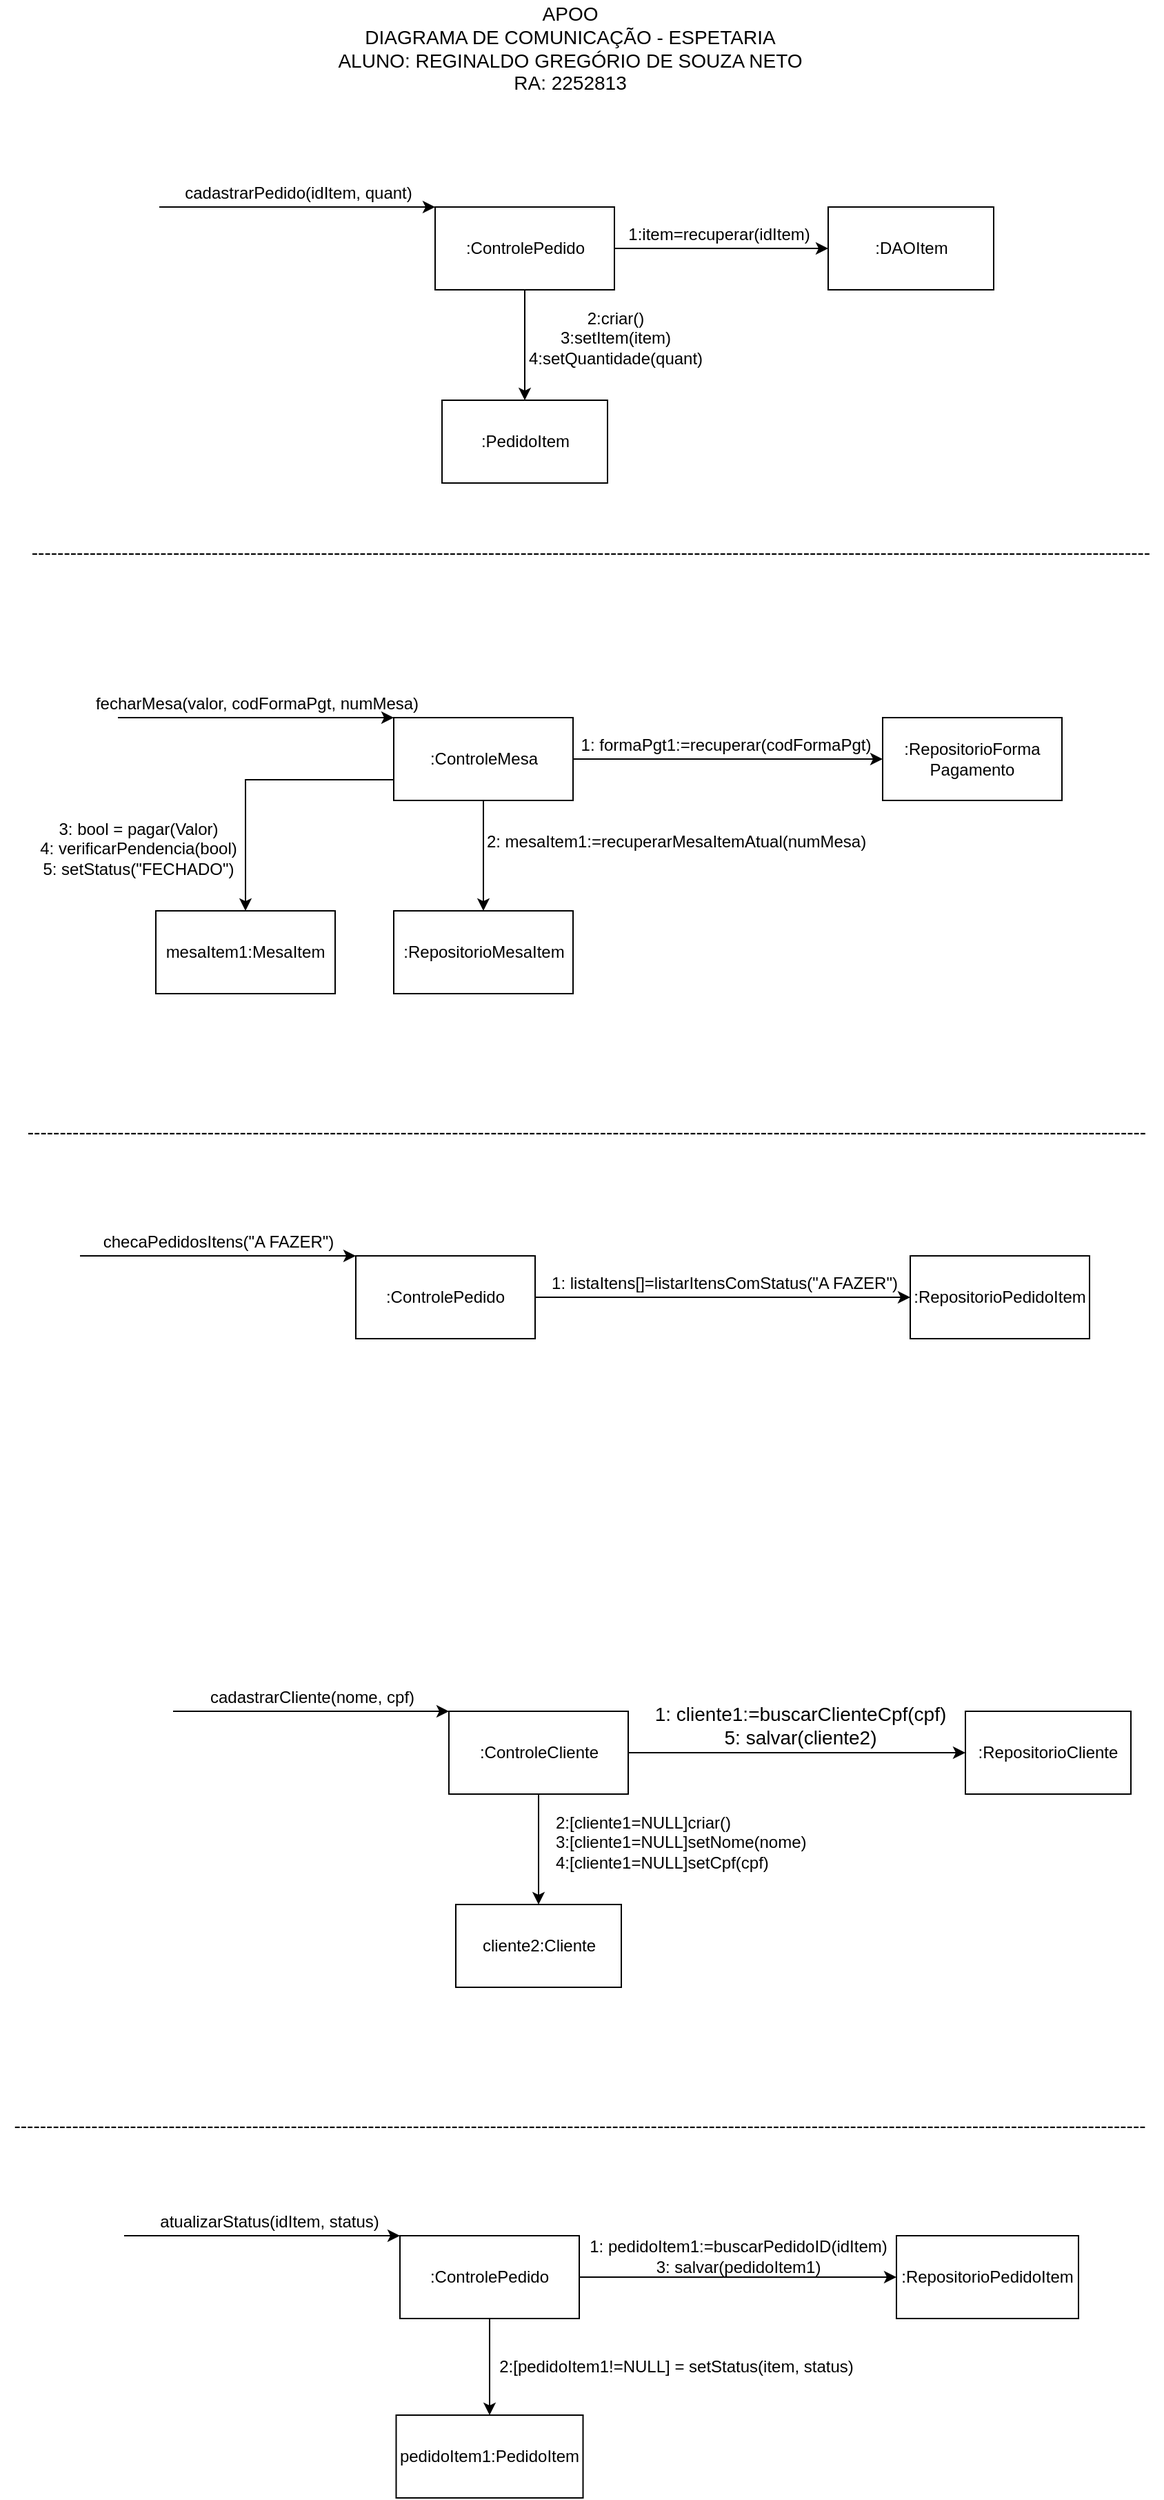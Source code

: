<mxfile version="15.9.4" type="onedrive"><diagram id="kgpKYQtTHZ0yAKxKKP6v" name="Page-1"><mxGraphModel dx="1102" dy="614" grid="1" gridSize="10" guides="1" tooltips="1" connect="1" arrows="1" fold="1" page="1" pageScale="1" pageWidth="850" pageHeight="1100" math="0" shadow="0"><root><mxCell id="0"/><mxCell id="1" parent="0"/><mxCell id="k2-BQn_UPm3uQ97ZtE44-39" style="edgeStyle=orthogonalEdgeStyle;rounded=0;orthogonalLoop=1;jettySize=auto;html=1;exitX=0.75;exitY=1;exitDx=0;exitDy=0;" parent="1" source="k2-BQn_UPm3uQ97ZtE44-41" edge="1"><mxGeometry relative="1" as="geometry"><mxPoint x="412.776" y="260.276" as="targetPoint"/></mxGeometry></mxCell><mxCell id="k2-BQn_UPm3uQ97ZtE44-58" value="" style="edgeStyle=orthogonalEdgeStyle;rounded=0;orthogonalLoop=1;jettySize=auto;html=1;" parent="1" source="k2-BQn_UPm3uQ97ZtE44-41" target="k2-BQn_UPm3uQ97ZtE44-57" edge="1"><mxGeometry relative="1" as="geometry"/></mxCell><mxCell id="k2-BQn_UPm3uQ97ZtE44-62" value="" style="edgeStyle=orthogonalEdgeStyle;rounded=0;orthogonalLoop=1;jettySize=auto;html=1;" parent="1" source="k2-BQn_UPm3uQ97ZtE44-41" target="k2-BQn_UPm3uQ97ZtE44-61" edge="1"><mxGeometry relative="1" as="geometry"/></mxCell><mxCell id="k2-BQn_UPm3uQ97ZtE44-41" value=":ControlePedido" style="whiteSpace=wrap;html=1;rounded=0;shadow=0;strokeWidth=1;" parent="1" vertex="1"><mxGeometry x="315.5" y="200" width="130" height="60" as="geometry"/></mxCell><mxCell id="k2-BQn_UPm3uQ97ZtE44-42" style="edgeStyle=orthogonalEdgeStyle;rounded=0;orthogonalLoop=1;jettySize=auto;html=1;exitX=1;exitY=0;exitDx=0;exitDy=0;entryX=0;entryY=0;entryDx=0;entryDy=0;" parent="1" target="k2-BQn_UPm3uQ97ZtE44-41" edge="1"><mxGeometry relative="1" as="geometry"><Array as="points"><mxPoint x="245.5" y="200"/><mxPoint x="245.5" y="200"/></Array><mxPoint x="115.5" y="200" as="sourcePoint"/></mxGeometry></mxCell><mxCell id="k2-BQn_UPm3uQ97ZtE44-48" value="cadastrarPedido(idItem, quant)" style="text;html=1;align=center;verticalAlign=middle;resizable=0;points=[];autosize=1;strokeColor=none;fillColor=none;" parent="1" vertex="1"><mxGeometry x="125.5" y="180" width="180" height="20" as="geometry"/></mxCell><mxCell id="k2-BQn_UPm3uQ97ZtE44-57" value=":DAOItem" style="whiteSpace=wrap;html=1;rounded=0;shadow=0;strokeWidth=1;" parent="1" vertex="1"><mxGeometry x="600.5" y="200" width="120" height="60" as="geometry"/></mxCell><mxCell id="k2-BQn_UPm3uQ97ZtE44-60" value="1:item=recuperar(idItem)" style="text;html=1;align=center;verticalAlign=middle;resizable=0;points=[];autosize=1;strokeColor=none;fillColor=none;" parent="1" vertex="1"><mxGeometry x="445.5" y="210" width="150" height="20" as="geometry"/></mxCell><mxCell id="k2-BQn_UPm3uQ97ZtE44-61" value=":PedidoItem" style="whiteSpace=wrap;html=1;rounded=0;shadow=0;strokeWidth=1;" parent="1" vertex="1"><mxGeometry x="320.5" y="340" width="120" height="60" as="geometry"/></mxCell><mxCell id="k2-BQn_UPm3uQ97ZtE44-63" value="2:criar()&lt;br&gt;3:setItem(item)&lt;br&gt;4:setQuantidade(quant)" style="text;html=1;align=center;verticalAlign=middle;resizable=0;points=[];autosize=1;strokeColor=none;fillColor=none;" parent="1" vertex="1"><mxGeometry x="375.5" y="270" width="140" height="50" as="geometry"/></mxCell><mxCell id="k2-BQn_UPm3uQ97ZtE44-65" style="edgeStyle=orthogonalEdgeStyle;rounded=0;orthogonalLoop=1;jettySize=auto;html=1;exitX=1;exitY=0;exitDx=0;exitDy=0;entryX=0;entryY=0;entryDx=0;entryDy=0;" parent="1" edge="1"><mxGeometry relative="1" as="geometry"><Array as="points"><mxPoint x="215.5" y="570"/><mxPoint x="215.5" y="570"/></Array><mxPoint x="85.5" y="570" as="sourcePoint"/><mxPoint x="285.5" y="570" as="targetPoint"/></mxGeometry></mxCell><mxCell id="k2-BQn_UPm3uQ97ZtE44-71" value="" style="edgeStyle=orthogonalEdgeStyle;rounded=0;orthogonalLoop=1;jettySize=auto;html=1;" parent="1" source="k2-BQn_UPm3uQ97ZtE44-66" target="k2-BQn_UPm3uQ97ZtE44-70" edge="1"><mxGeometry relative="1" as="geometry"/></mxCell><mxCell id="k2-BQn_UPm3uQ97ZtE44-75" value="" style="edgeStyle=orthogonalEdgeStyle;rounded=0;orthogonalLoop=1;jettySize=auto;html=1;" parent="1" source="k2-BQn_UPm3uQ97ZtE44-66" target="k2-BQn_UPm3uQ97ZtE44-74" edge="1"><mxGeometry relative="1" as="geometry"/></mxCell><mxCell id="nkaasZARWkdfUKOPnJeH-6" style="edgeStyle=orthogonalEdgeStyle;rounded=0;orthogonalLoop=1;jettySize=auto;html=1;exitX=0;exitY=0.75;exitDx=0;exitDy=0;" parent="1" source="k2-BQn_UPm3uQ97ZtE44-66" target="nkaasZARWkdfUKOPnJeH-5" edge="1"><mxGeometry relative="1" as="geometry"/></mxCell><mxCell id="k2-BQn_UPm3uQ97ZtE44-66" value=":ControleMesa" style="whiteSpace=wrap;html=1;rounded=0;shadow=0;strokeWidth=1;" parent="1" vertex="1"><mxGeometry x="285.5" y="570" width="130" height="60" as="geometry"/></mxCell><mxCell id="k2-BQn_UPm3uQ97ZtE44-67" value="fecharMesa(valor, codFormaPgt, numMesa)" style="text;html=1;align=center;verticalAlign=middle;resizable=0;points=[];autosize=1;strokeColor=none;fillColor=none;" parent="1" vertex="1"><mxGeometry x="60.5" y="550" width="250" height="20" as="geometry"/></mxCell><mxCell id="k2-BQn_UPm3uQ97ZtE44-70" value=":RepositorioForma&lt;br&gt;Pagamento" style="whiteSpace=wrap;html=1;rounded=0;shadow=0;strokeWidth=1;" parent="1" vertex="1"><mxGeometry x="640" y="570" width="130" height="60" as="geometry"/></mxCell><mxCell id="k2-BQn_UPm3uQ97ZtE44-73" value="1: formaPgt1:=recuperar(codFormaPgt)" style="text;html=1;align=center;verticalAlign=middle;resizable=0;points=[];autosize=1;strokeColor=none;fillColor=none;" parent="1" vertex="1"><mxGeometry x="410.5" y="580" width="230" height="20" as="geometry"/></mxCell><mxCell id="k2-BQn_UPm3uQ97ZtE44-74" value=":RepositorioMesaItem" style="whiteSpace=wrap;html=1;rounded=0;shadow=0;strokeWidth=1;" parent="1" vertex="1"><mxGeometry x="285.5" y="710" width="130" height="60" as="geometry"/></mxCell><mxCell id="k2-BQn_UPm3uQ97ZtE44-76" value="3: bool = pagar(Valor)&lt;br&gt;4: verificarPendencia(bool)&lt;br&gt;5: setStatus(&quot;FECHADO&quot;)" style="text;html=1;align=center;verticalAlign=middle;resizable=0;points=[];autosize=1;strokeColor=none;fillColor=none;" parent="1" vertex="1"><mxGeometry x="20" y="640" width="160" height="50" as="geometry"/></mxCell><mxCell id="k2-BQn_UPm3uQ97ZtE44-77" value="&lt;font style=&quot;font-size: 14px&quot;&gt;APOO&lt;br&gt;DIAGRAMA DE COMUNICAÇÃO - ESPETARIA&lt;br&gt;ALUNO: REGINALDO GREGÓRIO DE SOUZA NETO&lt;br&gt;RA: 2252813&lt;/font&gt;" style="text;html=1;align=center;verticalAlign=middle;resizable=0;points=[];autosize=1;strokeColor=none;fillColor=none;" parent="1" vertex="1"><mxGeometry x="238" y="50" width="350" height="70" as="geometry"/></mxCell><mxCell id="k2-BQn_UPm3uQ97ZtE44-78" style="edgeStyle=orthogonalEdgeStyle;rounded=0;orthogonalLoop=1;jettySize=auto;html=1;exitX=1;exitY=0;exitDx=0;exitDy=0;entryX=0;entryY=0;entryDx=0;entryDy=0;" parent="1" edge="1"><mxGeometry relative="1" as="geometry"><Array as="points"><mxPoint x="188" y="960"/><mxPoint x="188" y="960"/></Array><mxPoint x="58" y="960.0" as="sourcePoint"/><mxPoint x="258" y="960.0" as="targetPoint"/></mxGeometry></mxCell><mxCell id="k2-BQn_UPm3uQ97ZtE44-79" value="" style="edgeStyle=orthogonalEdgeStyle;rounded=0;orthogonalLoop=1;jettySize=auto;html=1;" parent="1" source="k2-BQn_UPm3uQ97ZtE44-81" target="k2-BQn_UPm3uQ97ZtE44-83" edge="1"><mxGeometry relative="1" as="geometry"/></mxCell><mxCell id="k2-BQn_UPm3uQ97ZtE44-81" value=":ControlePedido" style="whiteSpace=wrap;html=1;rounded=0;shadow=0;strokeWidth=1;" parent="1" vertex="1"><mxGeometry x="258" y="960" width="130" height="60" as="geometry"/></mxCell><mxCell id="k2-BQn_UPm3uQ97ZtE44-82" value="checaPedidosItens(&quot;A FAZER&quot;)" style="text;html=1;align=center;verticalAlign=middle;resizable=0;points=[];autosize=1;strokeColor=none;fillColor=none;" parent="1" vertex="1"><mxGeometry x="68" y="940" width="180" height="20" as="geometry"/></mxCell><mxCell id="k2-BQn_UPm3uQ97ZtE44-83" value=":RepositorioPedidoItem" style="whiteSpace=wrap;html=1;rounded=0;shadow=0;strokeWidth=1;" parent="1" vertex="1"><mxGeometry x="660" y="960" width="130" height="60" as="geometry"/></mxCell><mxCell id="k2-BQn_UPm3uQ97ZtE44-84" value="1: listaItens[]=listarItensComStatus(&quot;A FAZER&quot;)" style="text;html=1;align=center;verticalAlign=middle;resizable=0;points=[];autosize=1;strokeColor=none;fillColor=none;" parent="1" vertex="1"><mxGeometry x="390" y="970" width="270" height="20" as="geometry"/></mxCell><mxCell id="k2-BQn_UPm3uQ97ZtE44-87" style="edgeStyle=orthogonalEdgeStyle;rounded=0;orthogonalLoop=1;jettySize=auto;html=1;exitX=0.75;exitY=1;exitDx=0;exitDy=0;" parent="1" source="k2-BQn_UPm3uQ97ZtE44-90" edge="1"><mxGeometry relative="1" as="geometry"><mxPoint x="387.276" y="1730.276" as="targetPoint"/></mxGeometry></mxCell><mxCell id="k2-BQn_UPm3uQ97ZtE44-89" value="" style="edgeStyle=orthogonalEdgeStyle;rounded=0;orthogonalLoop=1;jettySize=auto;html=1;" parent="1" source="k2-BQn_UPm3uQ97ZtE44-90" target="k2-BQn_UPm3uQ97ZtE44-95" edge="1"><mxGeometry relative="1" as="geometry"/></mxCell><mxCell id="nkaasZARWkdfUKOPnJeH-10" style="edgeStyle=orthogonalEdgeStyle;rounded=0;orthogonalLoop=1;jettySize=auto;html=1;exitX=0.5;exitY=1;exitDx=0;exitDy=0;entryX=0.5;entryY=0;entryDx=0;entryDy=0;fontSize=12;" parent="1" source="k2-BQn_UPm3uQ97ZtE44-90" target="nkaasZARWkdfUKOPnJeH-9" edge="1"><mxGeometry relative="1" as="geometry"/></mxCell><mxCell id="k2-BQn_UPm3uQ97ZtE44-90" value=":ControlePedido" style="whiteSpace=wrap;html=1;rounded=0;shadow=0;strokeWidth=1;" parent="1" vertex="1"><mxGeometry x="290" y="1670" width="130" height="60" as="geometry"/></mxCell><mxCell id="k2-BQn_UPm3uQ97ZtE44-91" style="edgeStyle=orthogonalEdgeStyle;rounded=0;orthogonalLoop=1;jettySize=auto;html=1;exitX=1;exitY=0;exitDx=0;exitDy=0;entryX=0;entryY=0;entryDx=0;entryDy=0;" parent="1" target="k2-BQn_UPm3uQ97ZtE44-90" edge="1"><mxGeometry relative="1" as="geometry"><Array as="points"><mxPoint x="220" y="1670"/><mxPoint x="220" y="1670"/></Array><mxPoint x="90" y="1670" as="sourcePoint"/></mxGeometry></mxCell><mxCell id="k2-BQn_UPm3uQ97ZtE44-92" value="atualizarStatus(idItem, status)" style="text;html=1;align=center;verticalAlign=middle;resizable=0;points=[];autosize=1;strokeColor=none;fillColor=none;" parent="1" vertex="1"><mxGeometry x="110" y="1650" width="170" height="20" as="geometry"/></mxCell><mxCell id="k2-BQn_UPm3uQ97ZtE44-95" value=":RepositorioPedidoItem" style="whiteSpace=wrap;html=1;rounded=0;shadow=0;strokeWidth=1;" parent="1" vertex="1"><mxGeometry x="650" y="1670" width="132" height="60" as="geometry"/></mxCell><mxCell id="k2-BQn_UPm3uQ97ZtE44-96" value="2:[pedidoItem1!=NULL] =&amp;nbsp;setStatus(item, status)" style="text;html=1;align=center;verticalAlign=middle;resizable=0;points=[];autosize=1;strokeColor=none;fillColor=none;" parent="1" vertex="1"><mxGeometry x="355" y="1755" width="270" height="20" as="geometry"/></mxCell><mxCell id="k2-BQn_UPm3uQ97ZtE44-109" value="------------------------------------------------------------------------------------------------------------------------------------------------------------------------------" style="text;html=1;align=center;verticalAlign=middle;resizable=0;points=[];autosize=1;strokeColor=none;fillColor=none;fontSize=14;" parent="1" vertex="1"><mxGeometry x="10" y="860" width="830" height="20" as="geometry"/></mxCell><mxCell id="k2-BQn_UPm3uQ97ZtE44-110" value="------------------------------------------------------------------------------------------------------------------------------------------------------------------------------" style="text;html=1;align=center;verticalAlign=middle;resizable=0;points=[];autosize=1;strokeColor=none;fillColor=none;fontSize=14;" parent="1" vertex="1"><mxGeometry x="13" y="440" width="830" height="20" as="geometry"/></mxCell><mxCell id="k2-BQn_UPm3uQ97ZtE44-112" style="edgeStyle=orthogonalEdgeStyle;rounded=0;orthogonalLoop=1;jettySize=auto;html=1;exitX=0.75;exitY=1;exitDx=0;exitDy=0;" parent="1" source="k2-BQn_UPm3uQ97ZtE44-115" edge="1"><mxGeometry relative="1" as="geometry"><mxPoint x="422.776" y="1350.276" as="targetPoint"/></mxGeometry></mxCell><mxCell id="k2-BQn_UPm3uQ97ZtE44-113" value="" style="edgeStyle=orthogonalEdgeStyle;rounded=0;orthogonalLoop=1;jettySize=auto;html=1;" parent="1" source="k2-BQn_UPm3uQ97ZtE44-115" target="k2-BQn_UPm3uQ97ZtE44-118" edge="1"><mxGeometry relative="1" as="geometry"/></mxCell><mxCell id="k2-BQn_UPm3uQ97ZtE44-114" value="" style="edgeStyle=orthogonalEdgeStyle;rounded=0;orthogonalLoop=1;jettySize=auto;html=1;" parent="1" source="k2-BQn_UPm3uQ97ZtE44-115" target="k2-BQn_UPm3uQ97ZtE44-120" edge="1"><mxGeometry relative="1" as="geometry"/></mxCell><mxCell id="k2-BQn_UPm3uQ97ZtE44-115" value=":ControleCliente" style="whiteSpace=wrap;html=1;rounded=0;shadow=0;strokeWidth=1;" parent="1" vertex="1"><mxGeometry x="325.5" y="1290" width="130" height="60" as="geometry"/></mxCell><mxCell id="k2-BQn_UPm3uQ97ZtE44-116" style="edgeStyle=orthogonalEdgeStyle;rounded=0;orthogonalLoop=1;jettySize=auto;html=1;exitX=1;exitY=0;exitDx=0;exitDy=0;entryX=0;entryY=0;entryDx=0;entryDy=0;" parent="1" target="k2-BQn_UPm3uQ97ZtE44-115" edge="1"><mxGeometry relative="1" as="geometry"><Array as="points"><mxPoint x="255.5" y="1290"/><mxPoint x="255.5" y="1290"/></Array><mxPoint x="125.5" y="1290" as="sourcePoint"/></mxGeometry></mxCell><mxCell id="k2-BQn_UPm3uQ97ZtE44-117" value="cadastrarCliente(nome, cpf)" style="text;html=1;align=center;verticalAlign=middle;resizable=0;points=[];autosize=1;strokeColor=none;fillColor=none;" parent="1" vertex="1"><mxGeometry x="145.5" y="1270" width="160" height="20" as="geometry"/></mxCell><mxCell id="k2-BQn_UPm3uQ97ZtE44-118" value=":RepositorioCliente" style="whiteSpace=wrap;html=1;rounded=0;shadow=0;strokeWidth=1;" parent="1" vertex="1"><mxGeometry x="700" y="1290" width="120" height="60" as="geometry"/></mxCell><mxCell id="k2-BQn_UPm3uQ97ZtE44-120" value="cliente2:Cliente" style="whiteSpace=wrap;html=1;rounded=0;shadow=0;strokeWidth=1;" parent="1" vertex="1"><mxGeometry x="330.5" y="1430" width="120" height="60" as="geometry"/></mxCell><mxCell id="k2-BQn_UPm3uQ97ZtE44-121" value="2:[cliente1=NULL]criar()&lt;br&gt;3:[cliente1=NULL]setNome(nome)&lt;br&gt;4:[cliente1=NULL]setCpf(cpf)" style="text;html=1;align=left;verticalAlign=middle;resizable=0;points=[];autosize=1;strokeColor=none;fillColor=none;" parent="1" vertex="1"><mxGeometry x="400.5" y="1360" width="200" height="50" as="geometry"/></mxCell><mxCell id="k2-BQn_UPm3uQ97ZtE44-122" value="--------------------------------------------------------------------------------------------------------------------------------------------------------------------------------" style="text;html=1;align=center;verticalAlign=middle;resizable=0;points=[];autosize=1;strokeColor=none;fillColor=none;fontSize=14;" parent="1" vertex="1"><mxGeometry y="1580" width="840" height="20" as="geometry"/></mxCell><mxCell id="k2-BQn_UPm3uQ97ZtE44-123" value="1: cliente1:=buscarClienteCpf(cpf)&lt;br&gt;5: salvar(cliente2)" style="text;html=1;align=center;verticalAlign=middle;resizable=0;points=[];autosize=1;strokeColor=none;fillColor=none;fontSize=14;" parent="1" vertex="1"><mxGeometry x="465" y="1280" width="230" height="40" as="geometry"/></mxCell><mxCell id="nkaasZARWkdfUKOPnJeH-3" value="2: mesaItem1:=recuperarMesaItemAtual(numMesa)" style="text;html=1;align=center;verticalAlign=middle;resizable=0;points=[];autosize=1;strokeColor=none;fillColor=none;" parent="1" vertex="1"><mxGeometry x="345" y="650" width="290" height="20" as="geometry"/></mxCell><mxCell id="nkaasZARWkdfUKOPnJeH-5" value="mesaItem1:MesaItem" style="whiteSpace=wrap;html=1;rounded=0;shadow=0;strokeWidth=1;" parent="1" vertex="1"><mxGeometry x="113" y="710" width="130" height="60" as="geometry"/></mxCell><mxCell id="nkaasZARWkdfUKOPnJeH-8" value="1: pedidoItem1:=buscarPedidoID(idItem)&lt;br style=&quot;font-size: 12px&quot;&gt;3: salvar(pedidoItem1)" style="text;html=1;align=center;verticalAlign=middle;resizable=0;points=[];autosize=1;strokeColor=none;fillColor=none;fontSize=12;" parent="1" vertex="1"><mxGeometry x="420" y="1670" width="230" height="30" as="geometry"/></mxCell><mxCell id="nkaasZARWkdfUKOPnJeH-9" value="pedidoItem1:PedidoItem" style="whiteSpace=wrap;html=1;rounded=0;shadow=0;strokeWidth=1;" parent="1" vertex="1"><mxGeometry x="287.25" y="1800" width="135.5" height="60" as="geometry"/></mxCell></root></mxGraphModel></diagram></mxfile>